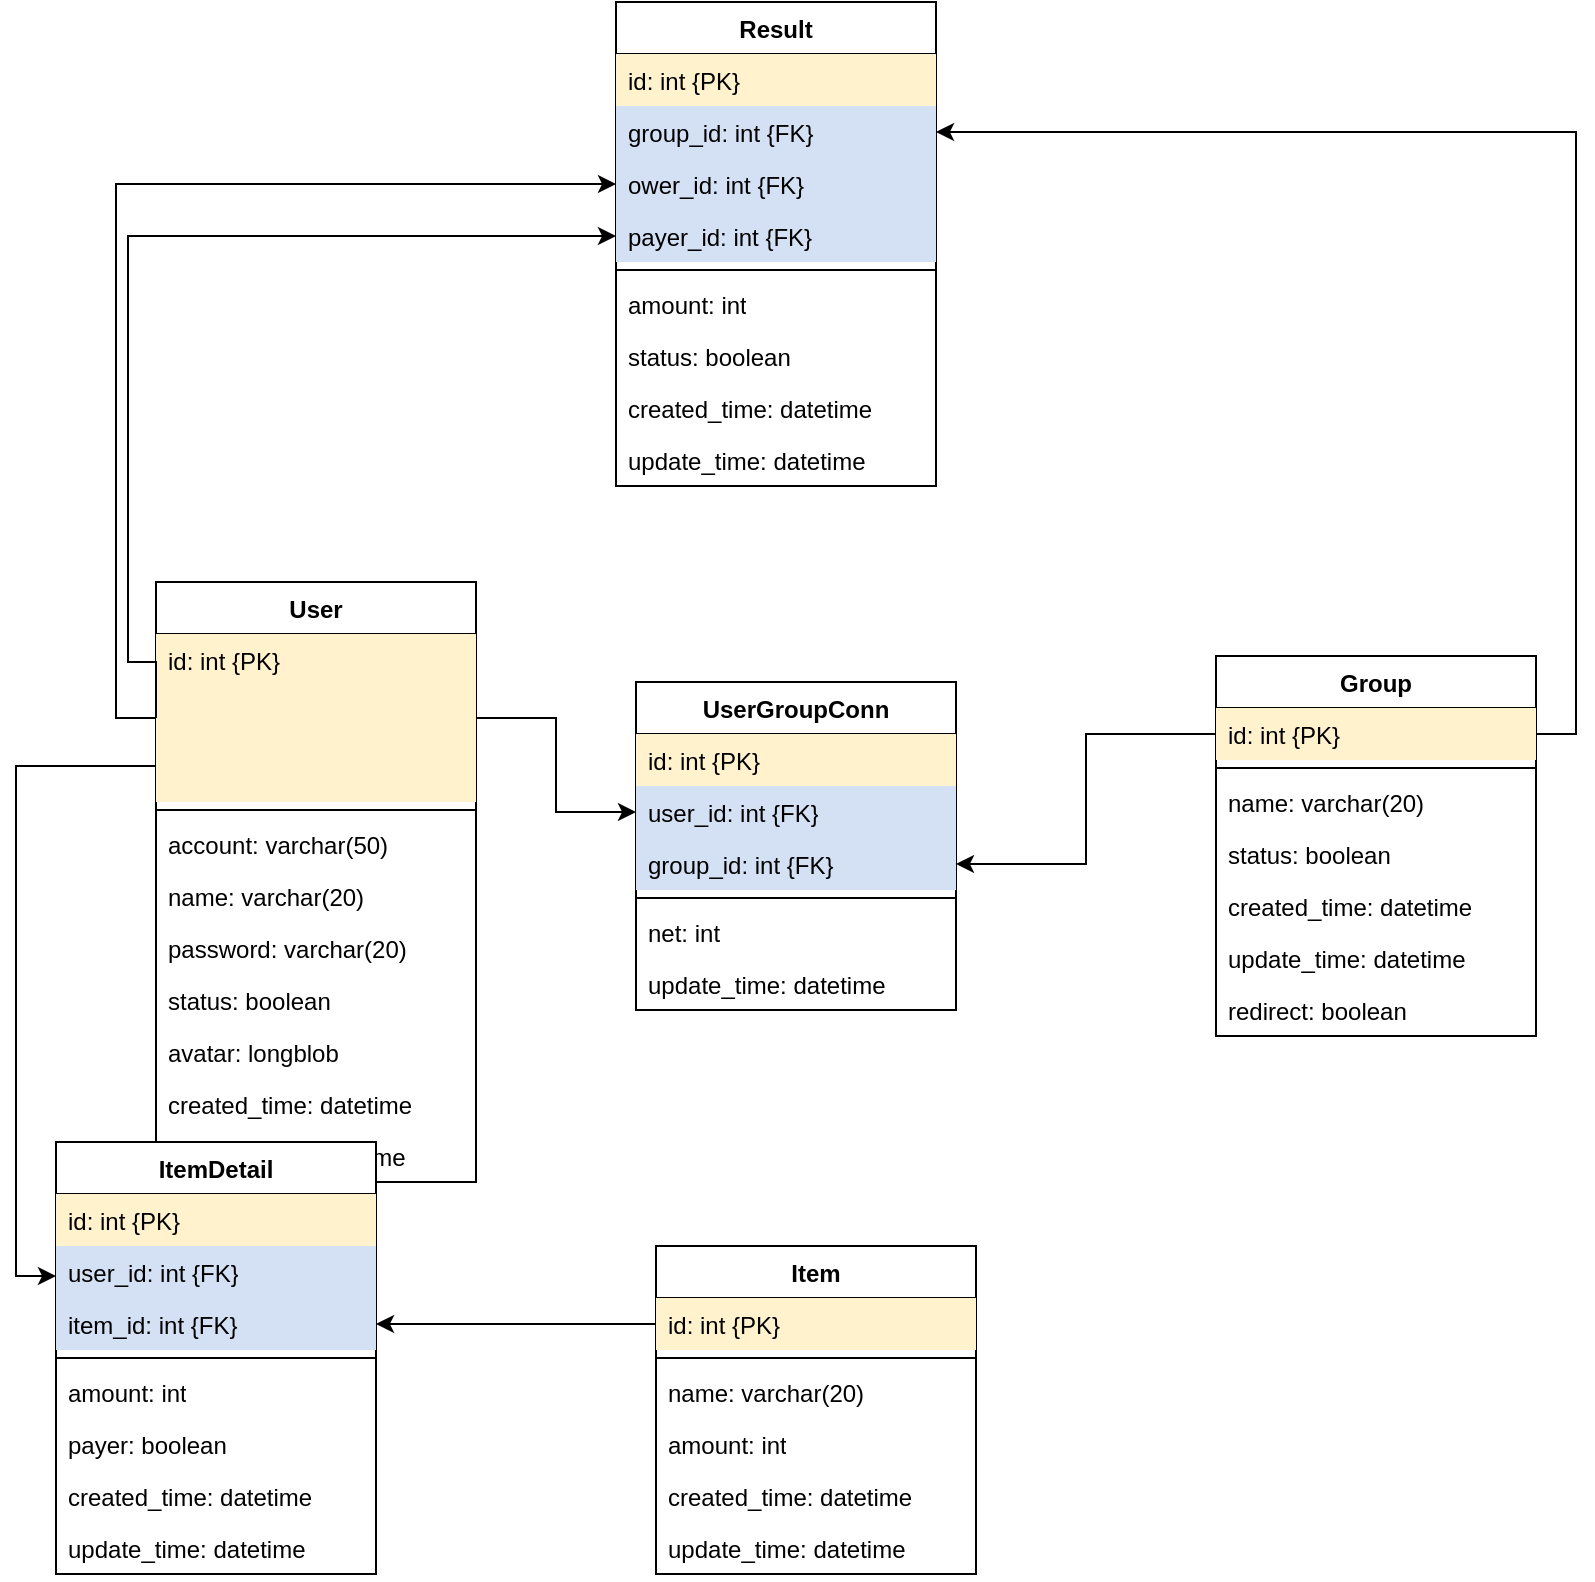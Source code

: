 <mxfile version="21.8.0" type="github">
  <diagram id="C5RBs43oDa-KdzZeNtuy" name="Page-1">
    <mxGraphModel dx="1674" dy="750" grid="1" gridSize="10" guides="1" tooltips="1" connect="1" arrows="1" fold="1" page="1" pageScale="1" pageWidth="827" pageHeight="1169" math="0" shadow="0">
      <root>
        <mxCell id="WIyWlLk6GJQsqaUBKTNV-0" />
        <mxCell id="WIyWlLk6GJQsqaUBKTNV-1" parent="WIyWlLk6GJQsqaUBKTNV-0" />
        <mxCell id="clApajffUAcKR2W-40Gj-14" value="User" style="swimlane;fontStyle=1;align=center;verticalAlign=top;childLayout=stackLayout;horizontal=1;startSize=26;horizontalStack=0;resizeParent=1;resizeParentMax=0;resizeLast=0;collapsible=1;marginBottom=0;whiteSpace=wrap;html=1;" vertex="1" parent="WIyWlLk6GJQsqaUBKTNV-1">
          <mxGeometry x="94" y="390" width="160" height="300" as="geometry" />
        </mxCell>
        <mxCell id="clApajffUAcKR2W-40Gj-15" value="id: int {PK}" style="text;strokeColor=none;fillColor=#FFF2CC;align=left;verticalAlign=top;spacingLeft=4;spacingRight=4;overflow=hidden;rotatable=0;points=[[0,0.5],[1,0.5]];portConstraint=eastwest;whiteSpace=wrap;html=1;" vertex="1" parent="clApajffUAcKR2W-40Gj-14">
          <mxGeometry y="26" width="160" height="84" as="geometry" />
        </mxCell>
        <mxCell id="clApajffUAcKR2W-40Gj-16" value="" style="line;strokeWidth=1;fillColor=none;align=left;verticalAlign=middle;spacingTop=-1;spacingLeft=3;spacingRight=3;rotatable=0;labelPosition=right;points=[];portConstraint=eastwest;strokeColor=inherit;" vertex="1" parent="clApajffUAcKR2W-40Gj-14">
          <mxGeometry y="110" width="160" height="8" as="geometry" />
        </mxCell>
        <mxCell id="clApajffUAcKR2W-40Gj-18" value="account: varchar(50)" style="text;strokeColor=none;fillColor=none;align=left;verticalAlign=top;spacingLeft=4;spacingRight=4;overflow=hidden;rotatable=0;points=[[0,0.5],[1,0.5]];portConstraint=eastwest;whiteSpace=wrap;html=1;" vertex="1" parent="clApajffUAcKR2W-40Gj-14">
          <mxGeometry y="118" width="160" height="26" as="geometry" />
        </mxCell>
        <mxCell id="clApajffUAcKR2W-40Gj-17" value="name: varchar(20)" style="text;strokeColor=none;fillColor=none;align=left;verticalAlign=top;spacingLeft=4;spacingRight=4;overflow=hidden;rotatable=0;points=[[0,0.5],[1,0.5]];portConstraint=eastwest;whiteSpace=wrap;html=1;" vertex="1" parent="clApajffUAcKR2W-40Gj-14">
          <mxGeometry y="144" width="160" height="26" as="geometry" />
        </mxCell>
        <mxCell id="clApajffUAcKR2W-40Gj-19" value="password: varchar(20)" style="text;strokeColor=none;fillColor=none;align=left;verticalAlign=top;spacingLeft=4;spacingRight=4;overflow=hidden;rotatable=0;points=[[0,0.5],[1,0.5]];portConstraint=eastwest;whiteSpace=wrap;html=1;" vertex="1" parent="clApajffUAcKR2W-40Gj-14">
          <mxGeometry y="170" width="160" height="26" as="geometry" />
        </mxCell>
        <mxCell id="clApajffUAcKR2W-40Gj-20" value="status: boolean" style="text;strokeColor=none;fillColor=none;align=left;verticalAlign=top;spacingLeft=4;spacingRight=4;overflow=hidden;rotatable=0;points=[[0,0.5],[1,0.5]];portConstraint=eastwest;whiteSpace=wrap;html=1;" vertex="1" parent="clApajffUAcKR2W-40Gj-14">
          <mxGeometry y="196" width="160" height="26" as="geometry" />
        </mxCell>
        <mxCell id="clApajffUAcKR2W-40Gj-21" value="avatar: longblob" style="text;strokeColor=none;fillColor=none;align=left;verticalAlign=top;spacingLeft=4;spacingRight=4;overflow=hidden;rotatable=0;points=[[0,0.5],[1,0.5]];portConstraint=eastwest;whiteSpace=wrap;html=1;" vertex="1" parent="clApajffUAcKR2W-40Gj-14">
          <mxGeometry y="222" width="160" height="26" as="geometry" />
        </mxCell>
        <mxCell id="clApajffUAcKR2W-40Gj-22" value="created_time: datetime" style="text;strokeColor=none;fillColor=none;align=left;verticalAlign=top;spacingLeft=4;spacingRight=4;overflow=hidden;rotatable=0;points=[[0,0.5],[1,0.5]];portConstraint=eastwest;whiteSpace=wrap;html=1;" vertex="1" parent="clApajffUAcKR2W-40Gj-14">
          <mxGeometry y="248" width="160" height="26" as="geometry" />
        </mxCell>
        <mxCell id="clApajffUAcKR2W-40Gj-23" value="update_time: datetime" style="text;strokeColor=none;fillColor=none;align=left;verticalAlign=top;spacingLeft=4;spacingRight=4;overflow=hidden;rotatable=0;points=[[0,0.5],[1,0.5]];portConstraint=eastwest;whiteSpace=wrap;html=1;" vertex="1" parent="clApajffUAcKR2W-40Gj-14">
          <mxGeometry y="274" width="160" height="26" as="geometry" />
        </mxCell>
        <mxCell id="clApajffUAcKR2W-40Gj-24" value="Group" style="swimlane;fontStyle=1;align=center;verticalAlign=top;childLayout=stackLayout;horizontal=1;startSize=26;horizontalStack=0;resizeParent=1;resizeParentMax=0;resizeLast=0;collapsible=1;marginBottom=0;whiteSpace=wrap;html=1;" vertex="1" parent="WIyWlLk6GJQsqaUBKTNV-1">
          <mxGeometry x="624" y="427" width="160" height="190" as="geometry" />
        </mxCell>
        <mxCell id="clApajffUAcKR2W-40Gj-25" value="id: int {PK}" style="text;strokeColor=none;fillColor=#FFF2CC;align=left;verticalAlign=top;spacingLeft=4;spacingRight=4;overflow=hidden;rotatable=0;points=[[0,0.5],[1,0.5]];portConstraint=eastwest;whiteSpace=wrap;html=1;" vertex="1" parent="clApajffUAcKR2W-40Gj-24">
          <mxGeometry y="26" width="160" height="26" as="geometry" />
        </mxCell>
        <mxCell id="clApajffUAcKR2W-40Gj-26" value="" style="line;strokeWidth=1;fillColor=none;align=left;verticalAlign=middle;spacingTop=-1;spacingLeft=3;spacingRight=3;rotatable=0;labelPosition=right;points=[];portConstraint=eastwest;strokeColor=inherit;" vertex="1" parent="clApajffUAcKR2W-40Gj-24">
          <mxGeometry y="52" width="160" height="8" as="geometry" />
        </mxCell>
        <mxCell id="clApajffUAcKR2W-40Gj-28" value="name: varchar(20)" style="text;strokeColor=none;fillColor=none;align=left;verticalAlign=top;spacingLeft=4;spacingRight=4;overflow=hidden;rotatable=0;points=[[0,0.5],[1,0.5]];portConstraint=eastwest;whiteSpace=wrap;html=1;" vertex="1" parent="clApajffUAcKR2W-40Gj-24">
          <mxGeometry y="60" width="160" height="26" as="geometry" />
        </mxCell>
        <mxCell id="clApajffUAcKR2W-40Gj-30" value="status: boolean" style="text;strokeColor=none;fillColor=none;align=left;verticalAlign=top;spacingLeft=4;spacingRight=4;overflow=hidden;rotatable=0;points=[[0,0.5],[1,0.5]];portConstraint=eastwest;whiteSpace=wrap;html=1;" vertex="1" parent="clApajffUAcKR2W-40Gj-24">
          <mxGeometry y="86" width="160" height="26" as="geometry" />
        </mxCell>
        <mxCell id="clApajffUAcKR2W-40Gj-32" value="created_time: datetime" style="text;strokeColor=none;fillColor=none;align=left;verticalAlign=top;spacingLeft=4;spacingRight=4;overflow=hidden;rotatable=0;points=[[0,0.5],[1,0.5]];portConstraint=eastwest;whiteSpace=wrap;html=1;" vertex="1" parent="clApajffUAcKR2W-40Gj-24">
          <mxGeometry y="112" width="160" height="26" as="geometry" />
        </mxCell>
        <mxCell id="clApajffUAcKR2W-40Gj-33" value="update_time: datetime" style="text;strokeColor=none;fillColor=none;align=left;verticalAlign=top;spacingLeft=4;spacingRight=4;overflow=hidden;rotatable=0;points=[[0,0.5],[1,0.5]];portConstraint=eastwest;whiteSpace=wrap;html=1;" vertex="1" parent="clApajffUAcKR2W-40Gj-24">
          <mxGeometry y="138" width="160" height="26" as="geometry" />
        </mxCell>
        <mxCell id="clApajffUAcKR2W-40Gj-34" value="redirect: boolean" style="text;strokeColor=none;fillColor=none;align=left;verticalAlign=top;spacingLeft=4;spacingRight=4;overflow=hidden;rotatable=0;points=[[0,0.5],[1,0.5]];portConstraint=eastwest;whiteSpace=wrap;html=1;" vertex="1" parent="clApajffUAcKR2W-40Gj-24">
          <mxGeometry y="164" width="160" height="26" as="geometry" />
        </mxCell>
        <mxCell id="clApajffUAcKR2W-40Gj-35" value="UserGroupConn" style="swimlane;fontStyle=1;align=center;verticalAlign=top;childLayout=stackLayout;horizontal=1;startSize=26;horizontalStack=0;resizeParent=1;resizeParentMax=0;resizeLast=0;collapsible=1;marginBottom=0;whiteSpace=wrap;html=1;" vertex="1" parent="WIyWlLk6GJQsqaUBKTNV-1">
          <mxGeometry x="334" y="440" width="160" height="164" as="geometry" />
        </mxCell>
        <mxCell id="clApajffUAcKR2W-40Gj-36" value="id: int {PK}" style="text;strokeColor=none;fillColor=#FFF2CC;align=left;verticalAlign=top;spacingLeft=4;spacingRight=4;overflow=hidden;rotatable=0;points=[[0,0.5],[1,0.5]];portConstraint=eastwest;whiteSpace=wrap;html=1;" vertex="1" parent="clApajffUAcKR2W-40Gj-35">
          <mxGeometry y="26" width="160" height="26" as="geometry" />
        </mxCell>
        <mxCell id="clApajffUAcKR2W-40Gj-38" value="user_id: int {FK}" style="text;strokeColor=none;fillColor=#D4E1F5;align=left;verticalAlign=top;spacingLeft=4;spacingRight=4;overflow=hidden;rotatable=0;points=[[0,0.5],[1,0.5]];portConstraint=eastwest;whiteSpace=wrap;html=1;" vertex="1" parent="clApajffUAcKR2W-40Gj-35">
          <mxGeometry y="52" width="160" height="26" as="geometry" />
        </mxCell>
        <mxCell id="clApajffUAcKR2W-40Gj-39" value="group_id: int {FK}" style="text;strokeColor=none;fillColor=#D4E1F5;align=left;verticalAlign=top;spacingLeft=4;spacingRight=4;overflow=hidden;rotatable=0;points=[[0,0.5],[1,0.5]];portConstraint=eastwest;whiteSpace=wrap;html=1;" vertex="1" parent="clApajffUAcKR2W-40Gj-35">
          <mxGeometry y="78" width="160" height="26" as="geometry" />
        </mxCell>
        <mxCell id="clApajffUAcKR2W-40Gj-37" value="" style="line;strokeWidth=1;fillColor=none;align=left;verticalAlign=middle;spacingTop=-1;spacingLeft=3;spacingRight=3;rotatable=0;labelPosition=right;points=[];portConstraint=eastwest;strokeColor=inherit;" vertex="1" parent="clApajffUAcKR2W-40Gj-35">
          <mxGeometry y="104" width="160" height="8" as="geometry" />
        </mxCell>
        <mxCell id="clApajffUAcKR2W-40Gj-42" value="net: int" style="text;strokeColor=none;fillColor=none;align=left;verticalAlign=top;spacingLeft=4;spacingRight=4;overflow=hidden;rotatable=0;points=[[0,0.5],[1,0.5]];portConstraint=eastwest;whiteSpace=wrap;html=1;" vertex="1" parent="clApajffUAcKR2W-40Gj-35">
          <mxGeometry y="112" width="160" height="26" as="geometry" />
        </mxCell>
        <mxCell id="clApajffUAcKR2W-40Gj-41" value="update_time: datetime" style="text;strokeColor=none;fillColor=none;align=left;verticalAlign=top;spacingLeft=4;spacingRight=4;overflow=hidden;rotatable=0;points=[[0,0.5],[1,0.5]];portConstraint=eastwest;whiteSpace=wrap;html=1;" vertex="1" parent="clApajffUAcKR2W-40Gj-35">
          <mxGeometry y="138" width="160" height="26" as="geometry" />
        </mxCell>
        <mxCell id="clApajffUAcKR2W-40Gj-43" value="Item" style="swimlane;fontStyle=1;align=center;verticalAlign=top;childLayout=stackLayout;horizontal=1;startSize=26;horizontalStack=0;resizeParent=1;resizeParentMax=0;resizeLast=0;collapsible=1;marginBottom=0;whiteSpace=wrap;html=1;" vertex="1" parent="WIyWlLk6GJQsqaUBKTNV-1">
          <mxGeometry x="344" y="722" width="160" height="164" as="geometry" />
        </mxCell>
        <mxCell id="clApajffUAcKR2W-40Gj-44" value="id: int {PK}" style="text;strokeColor=none;fillColor=#FFF2CC;align=left;verticalAlign=top;spacingLeft=4;spacingRight=4;overflow=hidden;rotatable=0;points=[[0,0.5],[1,0.5]];portConstraint=eastwest;whiteSpace=wrap;html=1;" vertex="1" parent="clApajffUAcKR2W-40Gj-43">
          <mxGeometry y="26" width="160" height="26" as="geometry" />
        </mxCell>
        <mxCell id="clApajffUAcKR2W-40Gj-45" value="" style="line;strokeWidth=1;fillColor=none;align=left;verticalAlign=middle;spacingTop=-1;spacingLeft=3;spacingRight=3;rotatable=0;labelPosition=right;points=[];portConstraint=eastwest;strokeColor=inherit;" vertex="1" parent="clApajffUAcKR2W-40Gj-43">
          <mxGeometry y="52" width="160" height="8" as="geometry" />
        </mxCell>
        <mxCell id="clApajffUAcKR2W-40Gj-47" value="name: varchar(20)" style="text;strokeColor=none;fillColor=none;align=left;verticalAlign=top;spacingLeft=4;spacingRight=4;overflow=hidden;rotatable=0;points=[[0,0.5],[1,0.5]];portConstraint=eastwest;whiteSpace=wrap;html=1;" vertex="1" parent="clApajffUAcKR2W-40Gj-43">
          <mxGeometry y="60" width="160" height="26" as="geometry" />
        </mxCell>
        <mxCell id="clApajffUAcKR2W-40Gj-48" value="amount: int" style="text;strokeColor=none;fillColor=none;align=left;verticalAlign=top;spacingLeft=4;spacingRight=4;overflow=hidden;rotatable=0;points=[[0,0.5],[1,0.5]];portConstraint=eastwest;whiteSpace=wrap;html=1;" vertex="1" parent="clApajffUAcKR2W-40Gj-43">
          <mxGeometry y="86" width="160" height="26" as="geometry" />
        </mxCell>
        <mxCell id="clApajffUAcKR2W-40Gj-51" value="created_time: datetime" style="text;strokeColor=none;fillColor=none;align=left;verticalAlign=top;spacingLeft=4;spacingRight=4;overflow=hidden;rotatable=0;points=[[0,0.5],[1,0.5]];portConstraint=eastwest;whiteSpace=wrap;html=1;" vertex="1" parent="clApajffUAcKR2W-40Gj-43">
          <mxGeometry y="112" width="160" height="26" as="geometry" />
        </mxCell>
        <mxCell id="clApajffUAcKR2W-40Gj-52" value="update_time: datetime" style="text;strokeColor=none;fillColor=none;align=left;verticalAlign=top;spacingLeft=4;spacingRight=4;overflow=hidden;rotatable=0;points=[[0,0.5],[1,0.5]];portConstraint=eastwest;whiteSpace=wrap;html=1;" vertex="1" parent="clApajffUAcKR2W-40Gj-43">
          <mxGeometry y="138" width="160" height="26" as="geometry" />
        </mxCell>
        <mxCell id="clApajffUAcKR2W-40Gj-63" value="ItemDetail" style="swimlane;fontStyle=1;align=center;verticalAlign=top;childLayout=stackLayout;horizontal=1;startSize=26;horizontalStack=0;resizeParent=1;resizeParentMax=0;resizeLast=0;collapsible=1;marginBottom=0;whiteSpace=wrap;html=1;" vertex="1" parent="WIyWlLk6GJQsqaUBKTNV-1">
          <mxGeometry x="44" y="670" width="160" height="216" as="geometry" />
        </mxCell>
        <mxCell id="clApajffUAcKR2W-40Gj-64" value="id: int {PK}" style="text;strokeColor=none;fillColor=#FFF2CC;align=left;verticalAlign=top;spacingLeft=4;spacingRight=4;overflow=hidden;rotatable=0;points=[[0,0.5],[1,0.5]];portConstraint=eastwest;whiteSpace=wrap;html=1;" vertex="1" parent="clApajffUAcKR2W-40Gj-63">
          <mxGeometry y="26" width="160" height="26" as="geometry" />
        </mxCell>
        <mxCell id="clApajffUAcKR2W-40Gj-65" value="user_id: int {FK}" style="text;strokeColor=none;fillColor=#D4E1F5;align=left;verticalAlign=top;spacingLeft=4;spacingRight=4;overflow=hidden;rotatable=0;points=[[0,0.5],[1,0.5]];portConstraint=eastwest;whiteSpace=wrap;html=1;" vertex="1" parent="clApajffUAcKR2W-40Gj-63">
          <mxGeometry y="52" width="160" height="26" as="geometry" />
        </mxCell>
        <mxCell id="clApajffUAcKR2W-40Gj-66" value="item_id: int {FK}" style="text;strokeColor=none;fillColor=#D4E1F5;align=left;verticalAlign=top;spacingLeft=4;spacingRight=4;overflow=hidden;rotatable=0;points=[[0,0.5],[1,0.5]];portConstraint=eastwest;whiteSpace=wrap;html=1;" vertex="1" parent="clApajffUAcKR2W-40Gj-63">
          <mxGeometry y="78" width="160" height="26" as="geometry" />
        </mxCell>
        <mxCell id="clApajffUAcKR2W-40Gj-67" value="" style="line;strokeWidth=1;fillColor=none;align=left;verticalAlign=middle;spacingTop=-1;spacingLeft=3;spacingRight=3;rotatable=0;labelPosition=right;points=[];portConstraint=eastwest;strokeColor=inherit;" vertex="1" parent="clApajffUAcKR2W-40Gj-63">
          <mxGeometry y="104" width="160" height="8" as="geometry" />
        </mxCell>
        <mxCell id="clApajffUAcKR2W-40Gj-68" value="amount: int" style="text;strokeColor=none;fillColor=none;align=left;verticalAlign=top;spacingLeft=4;spacingRight=4;overflow=hidden;rotatable=0;points=[[0,0.5],[1,0.5]];portConstraint=eastwest;whiteSpace=wrap;html=1;" vertex="1" parent="clApajffUAcKR2W-40Gj-63">
          <mxGeometry y="112" width="160" height="26" as="geometry" />
        </mxCell>
        <mxCell id="clApajffUAcKR2W-40Gj-70" value="payer: boolean" style="text;strokeColor=none;fillColor=none;align=left;verticalAlign=top;spacingLeft=4;spacingRight=4;overflow=hidden;rotatable=0;points=[[0,0.5],[1,0.5]];portConstraint=eastwest;whiteSpace=wrap;html=1;" vertex="1" parent="clApajffUAcKR2W-40Gj-63">
          <mxGeometry y="138" width="160" height="26" as="geometry" />
        </mxCell>
        <mxCell id="clApajffUAcKR2W-40Gj-69" value="created_time: datetime" style="text;strokeColor=none;fillColor=none;align=left;verticalAlign=top;spacingLeft=4;spacingRight=4;overflow=hidden;rotatable=0;points=[[0,0.5],[1,0.5]];portConstraint=eastwest;whiteSpace=wrap;html=1;" vertex="1" parent="clApajffUAcKR2W-40Gj-63">
          <mxGeometry y="164" width="160" height="26" as="geometry" />
        </mxCell>
        <mxCell id="clApajffUAcKR2W-40Gj-71" value="update_time: datetime" style="text;strokeColor=none;fillColor=none;align=left;verticalAlign=top;spacingLeft=4;spacingRight=4;overflow=hidden;rotatable=0;points=[[0,0.5],[1,0.5]];portConstraint=eastwest;whiteSpace=wrap;html=1;" vertex="1" parent="clApajffUAcKR2W-40Gj-63">
          <mxGeometry y="190" width="160" height="26" as="geometry" />
        </mxCell>
        <mxCell id="clApajffUAcKR2W-40Gj-72" value="Result" style="swimlane;fontStyle=1;align=center;verticalAlign=top;childLayout=stackLayout;horizontal=1;startSize=26;horizontalStack=0;resizeParent=1;resizeParentMax=0;resizeLast=0;collapsible=1;marginBottom=0;whiteSpace=wrap;html=1;" vertex="1" parent="WIyWlLk6GJQsqaUBKTNV-1">
          <mxGeometry x="324" y="100" width="160" height="242" as="geometry" />
        </mxCell>
        <mxCell id="clApajffUAcKR2W-40Gj-73" value="id: int {PK}" style="text;strokeColor=none;fillColor=#FFF2CC;align=left;verticalAlign=top;spacingLeft=4;spacingRight=4;overflow=hidden;rotatable=0;points=[[0,0.5],[1,0.5]];portConstraint=eastwest;whiteSpace=wrap;html=1;" vertex="1" parent="clApajffUAcKR2W-40Gj-72">
          <mxGeometry y="26" width="160" height="26" as="geometry" />
        </mxCell>
        <mxCell id="clApajffUAcKR2W-40Gj-97" value="group_id: int {FK}" style="text;strokeColor=none;fillColor=#D4E1F5;align=left;verticalAlign=top;spacingLeft=4;spacingRight=4;overflow=hidden;rotatable=0;points=[[0,0.5],[1,0.5]];portConstraint=eastwest;whiteSpace=wrap;html=1;" vertex="1" parent="clApajffUAcKR2W-40Gj-72">
          <mxGeometry y="52" width="160" height="26" as="geometry" />
        </mxCell>
        <mxCell id="clApajffUAcKR2W-40Gj-74" value="ower_id: int {FK}" style="text;strokeColor=none;fillColor=#D4E1F5;align=left;verticalAlign=top;spacingLeft=4;spacingRight=4;overflow=hidden;rotatable=0;points=[[0,0.5],[1,0.5]];portConstraint=eastwest;whiteSpace=wrap;html=1;" vertex="1" parent="clApajffUAcKR2W-40Gj-72">
          <mxGeometry y="78" width="160" height="26" as="geometry" />
        </mxCell>
        <mxCell id="clApajffUAcKR2W-40Gj-75" value="payer_id: int {FK}" style="text;strokeColor=none;fillColor=#D4E1F5;align=left;verticalAlign=top;spacingLeft=4;spacingRight=4;overflow=hidden;rotatable=0;points=[[0,0.5],[1,0.5]];portConstraint=eastwest;whiteSpace=wrap;html=1;" vertex="1" parent="clApajffUAcKR2W-40Gj-72">
          <mxGeometry y="104" width="160" height="26" as="geometry" />
        </mxCell>
        <mxCell id="clApajffUAcKR2W-40Gj-76" value="" style="line;strokeWidth=1;fillColor=none;align=left;verticalAlign=middle;spacingTop=-1;spacingLeft=3;spacingRight=3;rotatable=0;labelPosition=right;points=[];portConstraint=eastwest;strokeColor=inherit;" vertex="1" parent="clApajffUAcKR2W-40Gj-72">
          <mxGeometry y="130" width="160" height="8" as="geometry" />
        </mxCell>
        <mxCell id="clApajffUAcKR2W-40Gj-77" value="amount: int" style="text;strokeColor=none;fillColor=none;align=left;verticalAlign=top;spacingLeft=4;spacingRight=4;overflow=hidden;rotatable=0;points=[[0,0.5],[1,0.5]];portConstraint=eastwest;whiteSpace=wrap;html=1;" vertex="1" parent="clApajffUAcKR2W-40Gj-72">
          <mxGeometry y="138" width="160" height="26" as="geometry" />
        </mxCell>
        <mxCell id="clApajffUAcKR2W-40Gj-78" value="status: boolean" style="text;strokeColor=none;fillColor=none;align=left;verticalAlign=top;spacingLeft=4;spacingRight=4;overflow=hidden;rotatable=0;points=[[0,0.5],[1,0.5]];portConstraint=eastwest;whiteSpace=wrap;html=1;" vertex="1" parent="clApajffUAcKR2W-40Gj-72">
          <mxGeometry y="164" width="160" height="26" as="geometry" />
        </mxCell>
        <mxCell id="clApajffUAcKR2W-40Gj-79" value="created_time: datetime" style="text;strokeColor=none;fillColor=none;align=left;verticalAlign=top;spacingLeft=4;spacingRight=4;overflow=hidden;rotatable=0;points=[[0,0.5],[1,0.5]];portConstraint=eastwest;whiteSpace=wrap;html=1;" vertex="1" parent="clApajffUAcKR2W-40Gj-72">
          <mxGeometry y="190" width="160" height="26" as="geometry" />
        </mxCell>
        <mxCell id="clApajffUAcKR2W-40Gj-80" value="update_time: datetime" style="text;strokeColor=none;fillColor=none;align=left;verticalAlign=top;spacingLeft=4;spacingRight=4;overflow=hidden;rotatable=0;points=[[0,0.5],[1,0.5]];portConstraint=eastwest;whiteSpace=wrap;html=1;" vertex="1" parent="clApajffUAcKR2W-40Gj-72">
          <mxGeometry y="216" width="160" height="26" as="geometry" />
        </mxCell>
        <mxCell id="clApajffUAcKR2W-40Gj-95" style="edgeStyle=orthogonalEdgeStyle;rounded=0;orthogonalLoop=1;jettySize=auto;html=1;exitX=0;exitY=0.5;exitDx=0;exitDy=0;entryX=1;entryY=0.5;entryDx=0;entryDy=0;" edge="1" parent="WIyWlLk6GJQsqaUBKTNV-1" source="clApajffUAcKR2W-40Gj-25" target="clApajffUAcKR2W-40Gj-39">
          <mxGeometry relative="1" as="geometry" />
        </mxCell>
        <mxCell id="clApajffUAcKR2W-40Gj-96" style="edgeStyle=orthogonalEdgeStyle;rounded=0;orthogonalLoop=1;jettySize=auto;html=1;exitX=1;exitY=0.5;exitDx=0;exitDy=0;entryX=0;entryY=0.5;entryDx=0;entryDy=0;" edge="1" parent="WIyWlLk6GJQsqaUBKTNV-1" source="clApajffUAcKR2W-40Gj-15" target="clApajffUAcKR2W-40Gj-38">
          <mxGeometry relative="1" as="geometry" />
        </mxCell>
        <mxCell id="clApajffUAcKR2W-40Gj-99" style="edgeStyle=orthogonalEdgeStyle;rounded=0;orthogonalLoop=1;jettySize=auto;html=1;exitX=0;exitY=0.5;exitDx=0;exitDy=0;entryX=0;entryY=0.5;entryDx=0;entryDy=0;" edge="1" parent="WIyWlLk6GJQsqaUBKTNV-1" source="clApajffUAcKR2W-40Gj-15" target="clApajffUAcKR2W-40Gj-74">
          <mxGeometry relative="1" as="geometry" />
        </mxCell>
        <mxCell id="clApajffUAcKR2W-40Gj-100" style="edgeStyle=orthogonalEdgeStyle;rounded=0;orthogonalLoop=1;jettySize=auto;html=1;exitX=0;exitY=0.5;exitDx=0;exitDy=0;entryX=0;entryY=0.5;entryDx=0;entryDy=0;" edge="1" parent="WIyWlLk6GJQsqaUBKTNV-1" source="clApajffUAcKR2W-40Gj-15" target="clApajffUAcKR2W-40Gj-75">
          <mxGeometry relative="1" as="geometry">
            <Array as="points">
              <mxPoint x="94" y="430" />
              <mxPoint x="80" y="430" />
              <mxPoint x="80" y="217" />
            </Array>
          </mxGeometry>
        </mxCell>
        <mxCell id="clApajffUAcKR2W-40Gj-101" style="edgeStyle=orthogonalEdgeStyle;rounded=0;orthogonalLoop=1;jettySize=auto;html=1;exitX=1;exitY=0.5;exitDx=0;exitDy=0;entryX=1;entryY=0.5;entryDx=0;entryDy=0;" edge="1" parent="WIyWlLk6GJQsqaUBKTNV-1" source="clApajffUAcKR2W-40Gj-25" target="clApajffUAcKR2W-40Gj-97">
          <mxGeometry relative="1" as="geometry" />
        </mxCell>
        <mxCell id="clApajffUAcKR2W-40Gj-102" style="edgeStyle=orthogonalEdgeStyle;rounded=0;orthogonalLoop=1;jettySize=auto;html=1;exitX=0;exitY=0.786;exitDx=0;exitDy=0;entryX=0;entryY=0.5;entryDx=0;entryDy=0;exitPerimeter=0;" edge="1" parent="WIyWlLk6GJQsqaUBKTNV-1" source="clApajffUAcKR2W-40Gj-15">
          <mxGeometry relative="1" as="geometry">
            <mxPoint x="94" y="460" as="sourcePoint" />
            <mxPoint x="44" y="737" as="targetPoint" />
            <Array as="points">
              <mxPoint x="24" y="482" />
              <mxPoint x="24" y="737" />
            </Array>
          </mxGeometry>
        </mxCell>
        <mxCell id="clApajffUAcKR2W-40Gj-103" style="edgeStyle=orthogonalEdgeStyle;rounded=0;orthogonalLoop=1;jettySize=auto;html=1;exitX=0;exitY=0.5;exitDx=0;exitDy=0;entryX=1;entryY=0.5;entryDx=0;entryDy=0;" edge="1" parent="WIyWlLk6GJQsqaUBKTNV-1" source="clApajffUAcKR2W-40Gj-44" target="clApajffUAcKR2W-40Gj-66">
          <mxGeometry relative="1" as="geometry" />
        </mxCell>
      </root>
    </mxGraphModel>
  </diagram>
</mxfile>
